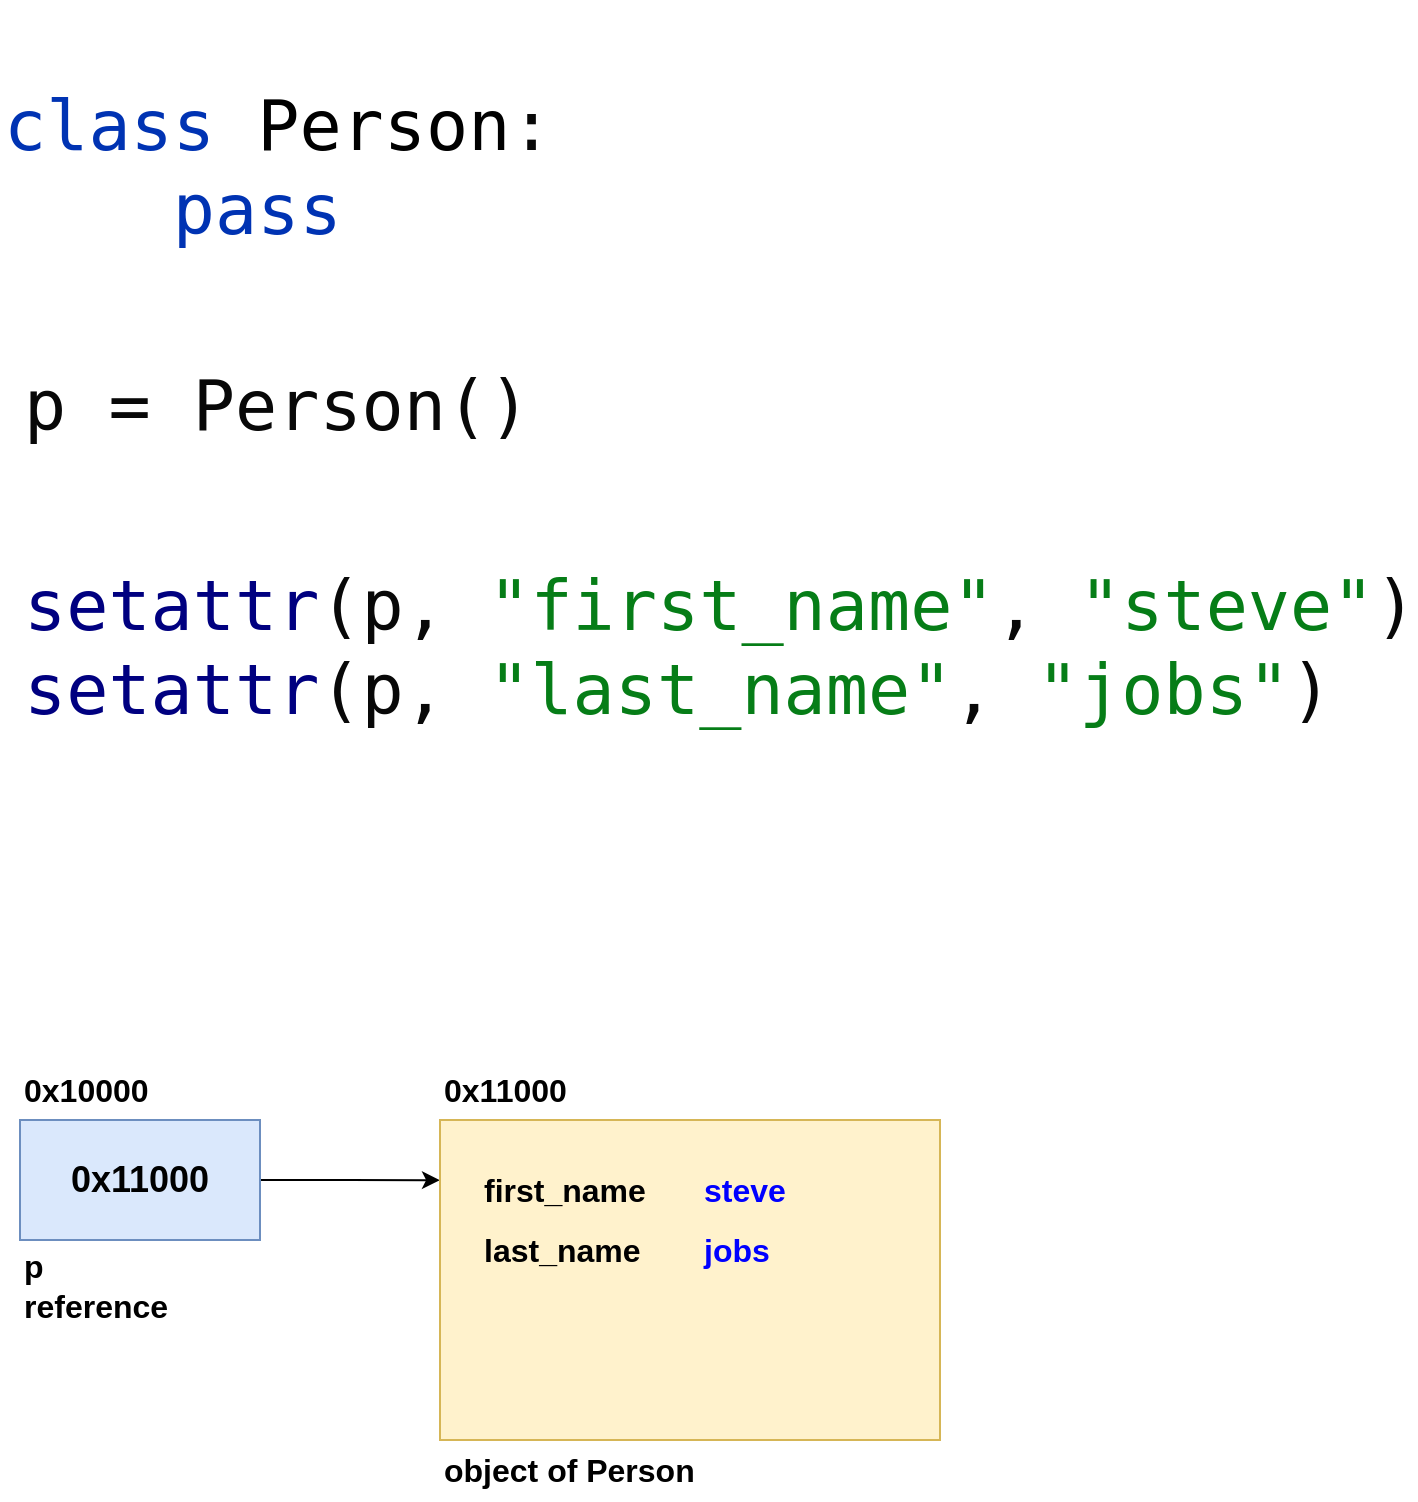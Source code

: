 <mxfile version="21.4.0" type="device">
  <diagram name="Page-1" id="IPljGYEI_xxxDLRDoEsT">
    <mxGraphModel dx="1114" dy="828" grid="1" gridSize="10" guides="1" tooltips="1" connect="1" arrows="1" fold="1" page="1" pageScale="1" pageWidth="827" pageHeight="1169" math="0" shadow="0">
      <root>
        <mxCell id="0" />
        <mxCell id="1" parent="0" />
        <mxCell id="6P0jBzufro2Ik_oKkXGI-1" value="&lt;div style=&quot;background-color:#ffffff;color:#080808&quot;&gt;&lt;pre style=&quot;font-family:&#39;JetBrains Mono&#39;,monospace;font-size:26.3pt;&quot;&gt;&lt;span style=&quot;color:#0033b3;&quot;&gt;class &lt;/span&gt;&lt;span style=&quot;color:#000000;&quot;&gt;Person&lt;/span&gt;:&lt;br&gt;    &lt;span style=&quot;color:#0033b3;&quot;&gt;pass&lt;/span&gt;&lt;/pre&gt;&lt;/div&gt;" style="text;whiteSpace=wrap;html=1;" vertex="1" parent="1">
          <mxGeometry x="40" y="30" width="310" height="180" as="geometry" />
        </mxCell>
        <mxCell id="6P0jBzufro2Ik_oKkXGI-2" value="&lt;div style=&quot;background-color:#ffffff;color:#080808&quot;&gt;&lt;pre style=&quot;font-family:&#39;JetBrains Mono&#39;,monospace;font-size:26.3pt;&quot;&gt;p = Person()&lt;/pre&gt;&lt;/div&gt;" style="text;whiteSpace=wrap;html=1;" vertex="1" parent="1">
          <mxGeometry x="50" y="170" width="290" height="140" as="geometry" />
        </mxCell>
        <mxCell id="6P0jBzufro2Ik_oKkXGI-10" style="edgeStyle=orthogonalEdgeStyle;rounded=0;orthogonalLoop=1;jettySize=auto;html=1;entryX=0;entryY=0.188;entryDx=0;entryDy=0;entryPerimeter=0;" edge="1" parent="1" source="6P0jBzufro2Ik_oKkXGI-3" target="6P0jBzufro2Ik_oKkXGI-4">
          <mxGeometry relative="1" as="geometry" />
        </mxCell>
        <mxCell id="6P0jBzufro2Ik_oKkXGI-3" value="0x11000" style="rounded=0;whiteSpace=wrap;html=1;fillColor=#dae8fc;strokeColor=#6c8ebf;fontSize=18;fontStyle=1" vertex="1" parent="1">
          <mxGeometry x="50" y="590" width="120" height="60" as="geometry" />
        </mxCell>
        <mxCell id="6P0jBzufro2Ik_oKkXGI-4" value="" style="rounded=0;whiteSpace=wrap;html=1;fillColor=#fff2cc;strokeColor=#d6b656;" vertex="1" parent="1">
          <mxGeometry x="260" y="590" width="250" height="160" as="geometry" />
        </mxCell>
        <mxCell id="6P0jBzufro2Ik_oKkXGI-5" value="p&lt;br&gt;reference" style="text;html=1;strokeColor=none;fillColor=none;align=left;verticalAlign=middle;whiteSpace=wrap;rounded=0;fontStyle=1;fontSize=16;" vertex="1" parent="1">
          <mxGeometry x="50" y="655" width="120" height="35" as="geometry" />
        </mxCell>
        <mxCell id="6P0jBzufro2Ik_oKkXGI-6" value="0x10000" style="text;html=1;strokeColor=none;fillColor=none;align=left;verticalAlign=middle;whiteSpace=wrap;rounded=0;fontStyle=1;fontSize=16;" vertex="1" parent="1">
          <mxGeometry x="50" y="560" width="120" height="30" as="geometry" />
        </mxCell>
        <mxCell id="6P0jBzufro2Ik_oKkXGI-7" value="0x11000" style="text;html=1;strokeColor=none;fillColor=none;align=left;verticalAlign=middle;whiteSpace=wrap;rounded=0;fontStyle=1;fontSize=16;" vertex="1" parent="1">
          <mxGeometry x="260" y="560" width="120" height="30" as="geometry" />
        </mxCell>
        <mxCell id="6P0jBzufro2Ik_oKkXGI-9" value="object of Person" style="text;html=1;strokeColor=none;fillColor=none;align=left;verticalAlign=middle;whiteSpace=wrap;rounded=0;fontStyle=1;fontSize=16;" vertex="1" parent="1">
          <mxGeometry x="260" y="750" width="170" height="30" as="geometry" />
        </mxCell>
        <mxCell id="6P0jBzufro2Ik_oKkXGI-11" value="&lt;div style=&quot;background-color:#ffffff;color:#080808&quot;&gt;&lt;pre style=&quot;font-family:&#39;JetBrains Mono&#39;,monospace;font-size:26.3pt;&quot;&gt;&lt;span style=&quot;color:#000080;&quot;&gt;setattr&lt;/span&gt;(p, &lt;span style=&quot;color:#067d17;&quot;&gt;&quot;first_name&quot;&lt;/span&gt;, &lt;span style=&quot;color:#067d17;&quot;&gt;&quot;steve&quot;&lt;/span&gt;)&lt;br&gt;&lt;span style=&quot;color:#000080;&quot;&gt;setattr&lt;/span&gt;(p, &lt;span style=&quot;color:#067d17;&quot;&gt;&quot;last_name&quot;&lt;/span&gt;, &lt;span style=&quot;color:#067d17;&quot;&gt;&quot;jobs&quot;&lt;/span&gt;)&lt;br&gt;&lt;/pre&gt;&lt;/div&gt;" style="text;whiteSpace=wrap;html=1;" vertex="1" parent="1">
          <mxGeometry x="50" y="270" width="560" height="180" as="geometry" />
        </mxCell>
        <mxCell id="6P0jBzufro2Ik_oKkXGI-13" value="first_name" style="text;html=1;strokeColor=none;fillColor=none;align=left;verticalAlign=middle;whiteSpace=wrap;rounded=0;fontStyle=1;fontSize=16;" vertex="1" parent="1">
          <mxGeometry x="280" y="610" width="90" height="30" as="geometry" />
        </mxCell>
        <mxCell id="6P0jBzufro2Ik_oKkXGI-14" value="steve" style="text;html=1;strokeColor=none;fillColor=none;align=left;verticalAlign=middle;whiteSpace=wrap;rounded=0;fontStyle=1;fontSize=16;fontColor=#0000FF;" vertex="1" parent="1">
          <mxGeometry x="390" y="610" width="90" height="30" as="geometry" />
        </mxCell>
        <mxCell id="6P0jBzufro2Ik_oKkXGI-15" value="last_name" style="text;html=1;strokeColor=none;fillColor=none;align=left;verticalAlign=middle;whiteSpace=wrap;rounded=0;fontStyle=1;fontSize=16;" vertex="1" parent="1">
          <mxGeometry x="280" y="640" width="90" height="30" as="geometry" />
        </mxCell>
        <mxCell id="6P0jBzufro2Ik_oKkXGI-16" value="jobs" style="text;html=1;strokeColor=none;fillColor=none;align=left;verticalAlign=middle;whiteSpace=wrap;rounded=0;fontStyle=1;fontSize=16;fontColor=#0000FF;" vertex="1" parent="1">
          <mxGeometry x="390" y="640" width="90" height="30" as="geometry" />
        </mxCell>
      </root>
    </mxGraphModel>
  </diagram>
</mxfile>
